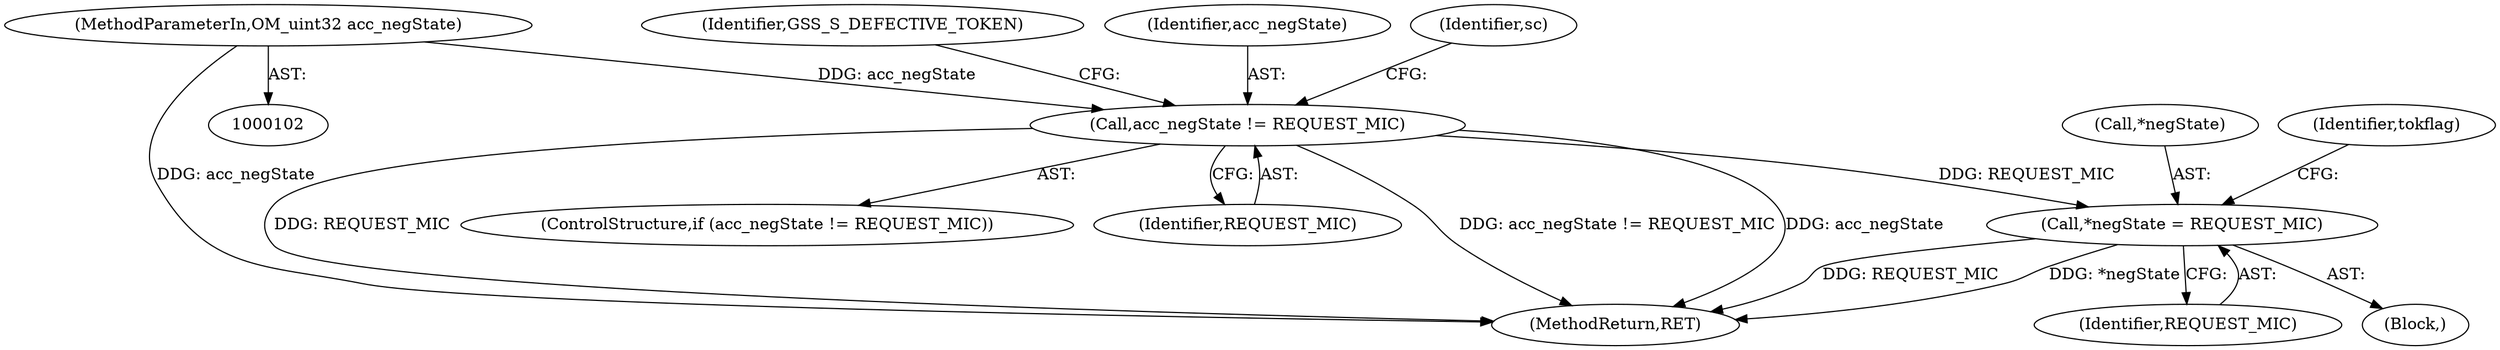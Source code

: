 digraph "0_krb5_f18ddf5d82de0ab7591a36e465bc24225776940f@pointer" {
"1000186" [label="(Call,*negState = REQUEST_MIC)"];
"1000171" [label="(Call,acc_negState != REQUEST_MIC)"];
"1000105" [label="(MethodParameterIn,OM_uint32 acc_negState)"];
"1000186" [label="(Call,*negState = REQUEST_MIC)"];
"1000187" [label="(Call,*negState)"];
"1000189" [label="(Identifier,REQUEST_MIC)"];
"1000196" [label="(MethodReturn,RET)"];
"1000111" [label="(Block,)"];
"1000171" [label="(Call,acc_negState != REQUEST_MIC)"];
"1000175" [label="(Identifier,GSS_S_DEFECTIVE_TOKEN)"];
"1000172" [label="(Identifier,acc_negState)"];
"1000178" [label="(Identifier,sc)"];
"1000192" [label="(Identifier,tokflag)"];
"1000170" [label="(ControlStructure,if (acc_negState != REQUEST_MIC))"];
"1000173" [label="(Identifier,REQUEST_MIC)"];
"1000105" [label="(MethodParameterIn,OM_uint32 acc_negState)"];
"1000186" -> "1000111"  [label="AST: "];
"1000186" -> "1000189"  [label="CFG: "];
"1000187" -> "1000186"  [label="AST: "];
"1000189" -> "1000186"  [label="AST: "];
"1000192" -> "1000186"  [label="CFG: "];
"1000186" -> "1000196"  [label="DDG: *negState"];
"1000186" -> "1000196"  [label="DDG: REQUEST_MIC"];
"1000171" -> "1000186"  [label="DDG: REQUEST_MIC"];
"1000171" -> "1000170"  [label="AST: "];
"1000171" -> "1000173"  [label="CFG: "];
"1000172" -> "1000171"  [label="AST: "];
"1000173" -> "1000171"  [label="AST: "];
"1000175" -> "1000171"  [label="CFG: "];
"1000178" -> "1000171"  [label="CFG: "];
"1000171" -> "1000196"  [label="DDG: acc_negState != REQUEST_MIC"];
"1000171" -> "1000196"  [label="DDG: acc_negState"];
"1000171" -> "1000196"  [label="DDG: REQUEST_MIC"];
"1000105" -> "1000171"  [label="DDG: acc_negState"];
"1000105" -> "1000102"  [label="AST: "];
"1000105" -> "1000196"  [label="DDG: acc_negState"];
}
